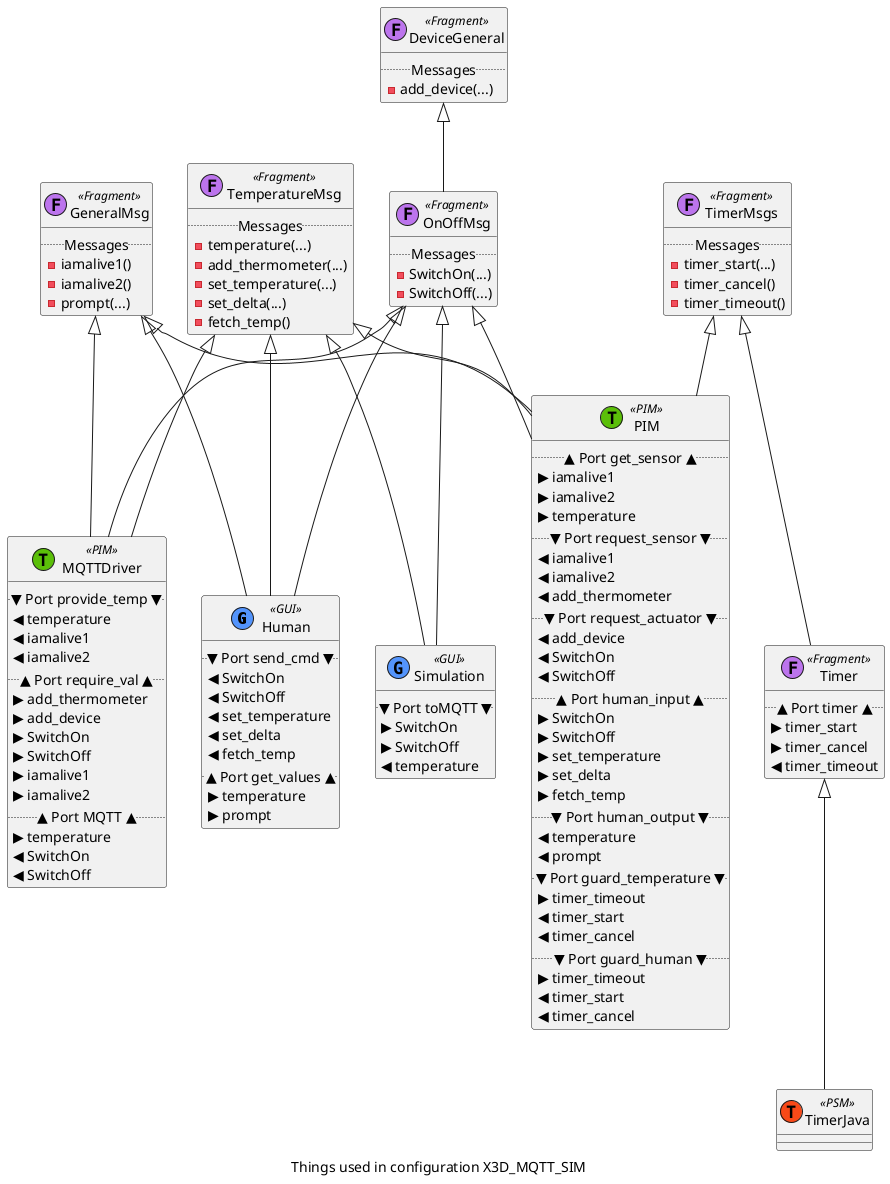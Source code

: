 @startuml
caption Things used in configuration X3D_MQTT_SIM
class Human <<(G,#5394FC)GUI>> {
..▼ Port send_cmd ▼..
◀ SwitchOn
◀ SwitchOff
◀ set_temperature
◀ set_delta
◀ fetch_temp
..▲ Port get_values ▲..
▶ temperature
▶ prompt
}
class TemperatureMsg <<(F,#BC74ED)Fragment>> {
..Messages..
-temperature(...)
-add_thermometer(...)
-set_temperature(...)
-set_delta(...)
-fetch_temp()
}
class GeneralMsg <<(F,#BC74ED)Fragment>> {
..Messages..
-iamalive1()
-iamalive2()
-prompt(...)
}
class OnOffMsg <<(F,#BC74ED)Fragment>> {
..Messages..
-SwitchOn(...)
-SwitchOff(...)
}
class DeviceGeneral <<(F,#BC74ED)Fragment>> {
..Messages..
-add_device(...)
}
class TimerJava <<(T,#F94918)PSM>> {
}
class Timer <<(F,#BC74ED)Fragment>> {
..▲ Port timer ▲..
▶ timer_start
▶ timer_cancel
◀ timer_timeout
}
class TimerMsgs <<(F,#BC74ED)Fragment>> {
..Messages..
-timer_start(...)
-timer_cancel()
-timer_timeout()
}
class MQTTDriver <<(T,#5BBF09)PIM>> {
..▼ Port provide_temp ▼..
◀ temperature
◀ iamalive1
◀ iamalive2
..▲ Port require_val ▲..
▶ add_thermometer
▶ add_device
▶ SwitchOn
▶ SwitchOff
▶ iamalive1
▶ iamalive2
..▲ Port MQTT ▲..
▶ temperature
◀ SwitchOn
◀ SwitchOff
}
class PIM <<(T,#5BBF09)PIM>> {
..▲ Port get_sensor ▲..
▶ iamalive1
▶ iamalive2
▶ temperature
..▼ Port request_sensor ▼..
◀ iamalive1
◀ iamalive2
◀ add_thermometer
..▼ Port request_actuator ▼..
◀ add_device
◀ SwitchOn
◀ SwitchOff
..▲ Port human_input ▲..
▶ SwitchOn
▶ SwitchOff
▶ set_temperature
▶ set_delta
▶ fetch_temp
..▼ Port human_output ▼..
◀ temperature
◀ prompt
..▼ Port guard_temperature ▼..
▶ timer_timeout
◀ timer_start
◀ timer_cancel
..▼ Port guard_human ▼..
▶ timer_timeout
◀ timer_start
◀ timer_cancel
}
class Simulation <<(G,#5394FC)GUI>> {
..▼ Port toMQTT ▼..
▶ SwitchOn
▶ SwitchOff
◀ temperature
}
TemperatureMsg <|-- Human
GeneralMsg <|-- Human
OnOffMsg <|-- Human
DeviceGeneral <|-- OnOffMsg
Timer <|-- TimerJava
TimerMsgs <|-- Timer
TemperatureMsg <|-- MQTTDriver
OnOffMsg <|-- MQTTDriver
GeneralMsg <|-- MQTTDriver
GeneralMsg <|-- PIM
TemperatureMsg <|-- PIM
OnOffMsg <|-- PIM
TimerMsgs <|-- PIM
TemperatureMsg <|-- Simulation
OnOffMsg <|-- Simulation
@enduml